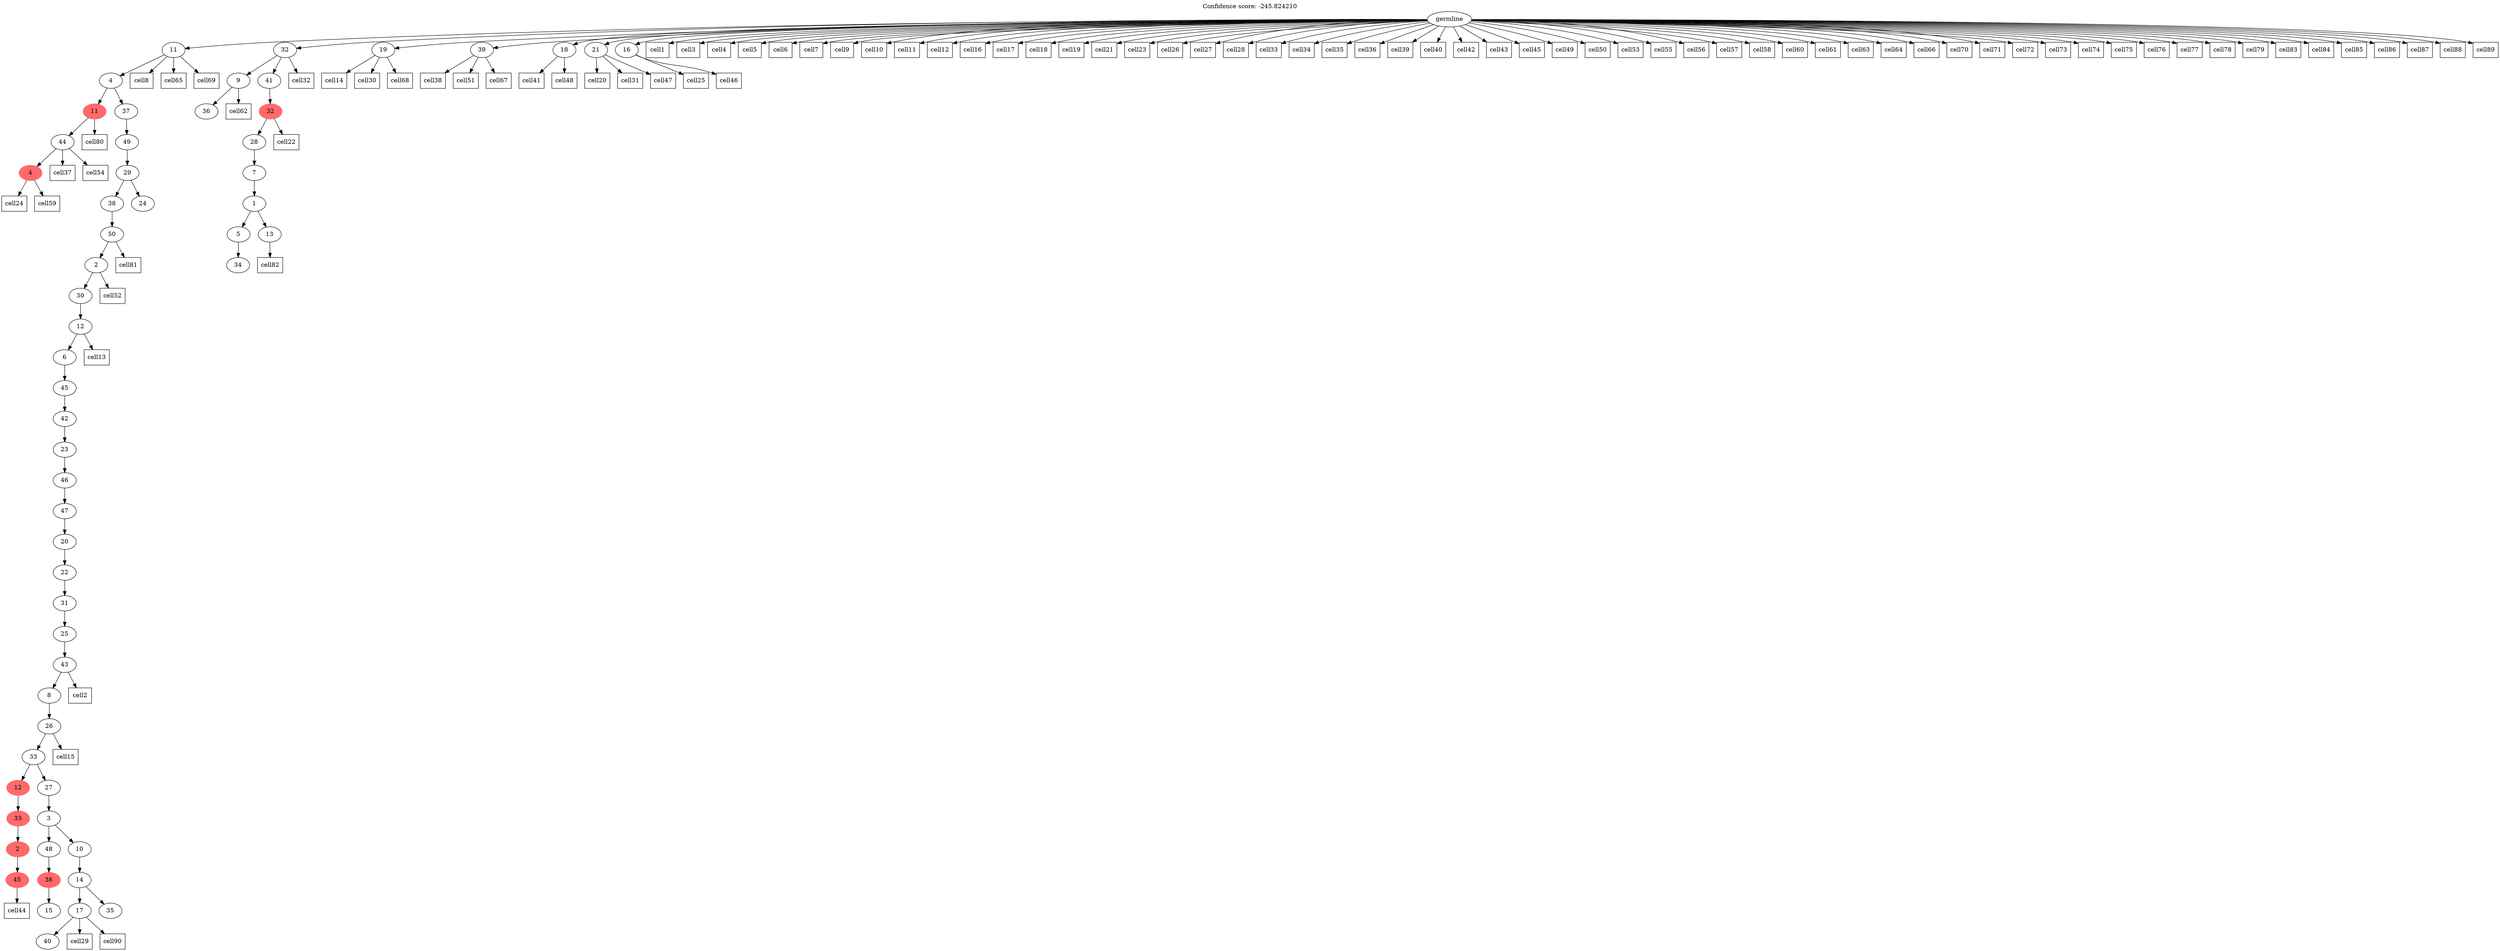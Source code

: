 digraph g {
	"55" -> "56";
	"56" [color=indianred1, style=filled, label="4"];
	"54" -> "55";
	"55" [label="44"];
	"51" -> "52";
	"52" [color=indianred1, style=filled, label="45"];
	"50" -> "51";
	"51" [color=indianred1, style=filled, label="2"];
	"49" -> "50";
	"50" [color=indianred1, style=filled, label="33"];
	"47" -> "48";
	"48" [label="15"];
	"46" -> "47";
	"47" [color=indianred1, style=filled, label="38"];
	"44" -> "45";
	"45" [label="40"];
	"42" -> "43";
	"43" [label="35"];
	"42" -> "44";
	"44" [label="17"];
	"41" -> "42";
	"42" [label="14"];
	"40" -> "41";
	"41" [label="10"];
	"40" -> "46";
	"46" [label="48"];
	"39" -> "40";
	"40" [label="3"];
	"38" -> "39";
	"39" [label="27"];
	"38" -> "49";
	"49" [color=indianred1, style=filled, label="12"];
	"37" -> "38";
	"38" [label="33"];
	"36" -> "37";
	"37" [label="26"];
	"35" -> "36";
	"36" [label="8"];
	"34" -> "35";
	"35" [label="43"];
	"33" -> "34";
	"34" [label="25"];
	"32" -> "33";
	"33" [label="31"];
	"31" -> "32";
	"32" [label="22"];
	"30" -> "31";
	"31" [label="20"];
	"29" -> "30";
	"30" [label="47"];
	"28" -> "29";
	"29" [label="46"];
	"27" -> "28";
	"28" [label="23"];
	"26" -> "27";
	"27" [label="42"];
	"25" -> "26";
	"26" [label="45"];
	"24" -> "25";
	"25" [label="6"];
	"23" -> "24";
	"24" [label="12"];
	"22" -> "23";
	"23" [label="30"];
	"21" -> "22";
	"22" [label="2"];
	"20" -> "21";
	"21" [label="50"];
	"19" -> "20";
	"20" [label="38"];
	"19" -> "53";
	"53" [label="24"];
	"18" -> "19";
	"19" [label="29"];
	"17" -> "18";
	"18" [label="49"];
	"16" -> "17";
	"17" [label="37"];
	"16" -> "54";
	"54" [color=indianred1, style=filled, label="11"];
	"15" -> "16";
	"16" [label="4"];
	"12" -> "13";
	"13" [label="36"];
	"10" -> "11";
	"11" [label="34"];
	"8" -> "9";
	"9" [label="13"];
	"8" -> "10";
	"10" [label="5"];
	"7" -> "8";
	"8" [label="1"];
	"6" -> "7";
	"7" [label="7"];
	"5" -> "6";
	"6" [label="28"];
	"4" -> "5";
	"5" [color=indianred1, style=filled, label="32"];
	"3" -> "4";
	"4" [label="41"];
	"3" -> "12";
	"12" [label="9"];
	"0" -> "1";
	"1" [label="19"];
	"0" -> "2";
	"2" [label="39"];
	"0" -> "3";
	"3" [label="32"];
	"0" -> "14";
	"14" [label="18"];
	"0" -> "15";
	"15" [label="11"];
	"0" -> "57";
	"57" [label="21"];
	"0" -> "58";
	"58" [label="16"];
	"0" [label="germline"];
	"0" -> "cell1";
	"cell1" [shape=box];
	"35" -> "cell2";
	"cell2" [shape=box];
	"0" -> "cell3";
	"cell3" [shape=box];
	"0" -> "cell4";
	"cell4" [shape=box];
	"0" -> "cell5";
	"cell5" [shape=box];
	"0" -> "cell6";
	"cell6" [shape=box];
	"0" -> "cell7";
	"cell7" [shape=box];
	"15" -> "cell8";
	"cell8" [shape=box];
	"0" -> "cell9";
	"cell9" [shape=box];
	"0" -> "cell10";
	"cell10" [shape=box];
	"0" -> "cell11";
	"cell11" [shape=box];
	"0" -> "cell12";
	"cell12" [shape=box];
	"24" -> "cell13";
	"cell13" [shape=box];
	"1" -> "cell14";
	"cell14" [shape=box];
	"37" -> "cell15";
	"cell15" [shape=box];
	"0" -> "cell16";
	"cell16" [shape=box];
	"0" -> "cell17";
	"cell17" [shape=box];
	"0" -> "cell18";
	"cell18" [shape=box];
	"0" -> "cell19";
	"cell19" [shape=box];
	"57" -> "cell20";
	"cell20" [shape=box];
	"0" -> "cell21";
	"cell21" [shape=box];
	"5" -> "cell22";
	"cell22" [shape=box];
	"0" -> "cell23";
	"cell23" [shape=box];
	"56" -> "cell24";
	"cell24" [shape=box];
	"58" -> "cell25";
	"cell25" [shape=box];
	"0" -> "cell26";
	"cell26" [shape=box];
	"0" -> "cell27";
	"cell27" [shape=box];
	"0" -> "cell28";
	"cell28" [shape=box];
	"44" -> "cell29";
	"cell29" [shape=box];
	"1" -> "cell30";
	"cell30" [shape=box];
	"57" -> "cell31";
	"cell31" [shape=box];
	"3" -> "cell32";
	"cell32" [shape=box];
	"0" -> "cell33";
	"cell33" [shape=box];
	"0" -> "cell34";
	"cell34" [shape=box];
	"0" -> "cell35";
	"cell35" [shape=box];
	"0" -> "cell36";
	"cell36" [shape=box];
	"55" -> "cell37";
	"cell37" [shape=box];
	"2" -> "cell38";
	"cell38" [shape=box];
	"0" -> "cell39";
	"cell39" [shape=box];
	"0" -> "cell40";
	"cell40" [shape=box];
	"14" -> "cell41";
	"cell41" [shape=box];
	"0" -> "cell42";
	"cell42" [shape=box];
	"0" -> "cell43";
	"cell43" [shape=box];
	"52" -> "cell44";
	"cell44" [shape=box];
	"0" -> "cell45";
	"cell45" [shape=box];
	"58" -> "cell46";
	"cell46" [shape=box];
	"57" -> "cell47";
	"cell47" [shape=box];
	"14" -> "cell48";
	"cell48" [shape=box];
	"0" -> "cell49";
	"cell49" [shape=box];
	"0" -> "cell50";
	"cell50" [shape=box];
	"2" -> "cell51";
	"cell51" [shape=box];
	"22" -> "cell52";
	"cell52" [shape=box];
	"0" -> "cell53";
	"cell53" [shape=box];
	"55" -> "cell54";
	"cell54" [shape=box];
	"0" -> "cell55";
	"cell55" [shape=box];
	"0" -> "cell56";
	"cell56" [shape=box];
	"0" -> "cell57";
	"cell57" [shape=box];
	"0" -> "cell58";
	"cell58" [shape=box];
	"56" -> "cell59";
	"cell59" [shape=box];
	"0" -> "cell60";
	"cell60" [shape=box];
	"0" -> "cell61";
	"cell61" [shape=box];
	"12" -> "cell62";
	"cell62" [shape=box];
	"0" -> "cell63";
	"cell63" [shape=box];
	"0" -> "cell64";
	"cell64" [shape=box];
	"15" -> "cell65";
	"cell65" [shape=box];
	"0" -> "cell66";
	"cell66" [shape=box];
	"2" -> "cell67";
	"cell67" [shape=box];
	"1" -> "cell68";
	"cell68" [shape=box];
	"15" -> "cell69";
	"cell69" [shape=box];
	"0" -> "cell70";
	"cell70" [shape=box];
	"0" -> "cell71";
	"cell71" [shape=box];
	"0" -> "cell72";
	"cell72" [shape=box];
	"0" -> "cell73";
	"cell73" [shape=box];
	"0" -> "cell74";
	"cell74" [shape=box];
	"0" -> "cell75";
	"cell75" [shape=box];
	"0" -> "cell76";
	"cell76" [shape=box];
	"0" -> "cell77";
	"cell77" [shape=box];
	"0" -> "cell78";
	"cell78" [shape=box];
	"0" -> "cell79";
	"cell79" [shape=box];
	"54" -> "cell80";
	"cell80" [shape=box];
	"21" -> "cell81";
	"cell81" [shape=box];
	"9" -> "cell82";
	"cell82" [shape=box];
	"0" -> "cell83";
	"cell83" [shape=box];
	"0" -> "cell84";
	"cell84" [shape=box];
	"0" -> "cell85";
	"cell85" [shape=box];
	"0" -> "cell86";
	"cell86" [shape=box];
	"0" -> "cell87";
	"cell87" [shape=box];
	"0" -> "cell88";
	"cell88" [shape=box];
	"0" -> "cell89";
	"cell89" [shape=box];
	"44" -> "cell90";
	"cell90" [shape=box];
	labelloc="t";
	label="Confidence score: -245.824210";
}
